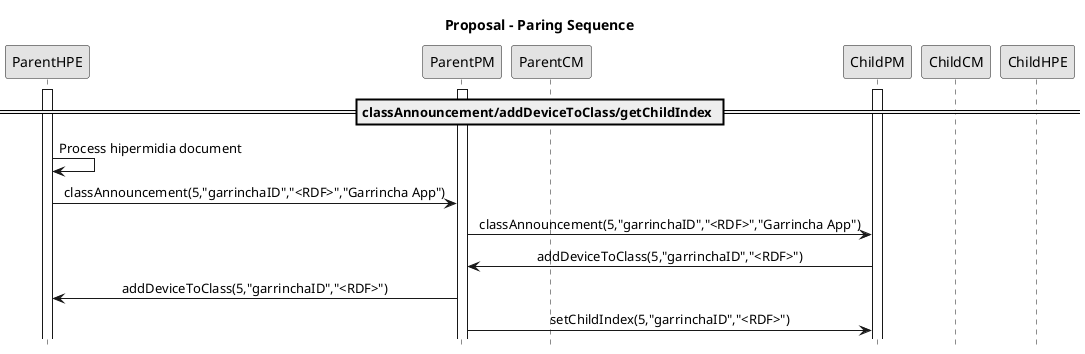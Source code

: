 '''''''''''''''''Begining PLANTUML params''''''''''''''''
@startuml
hide footbox
skinparam monochrome true
skinparam sequenceMessageAlign center

participant ParentHPE
participant ParentPM
participant ParentCM
participant ChildPM
participant ChildCM
participant ChildHPE
'''''''''''''''''Proposal -  Paring and handling classes variables Sequence''''''''''''''''
title Proposal - Paring Sequence
activate ParentHPE
activate ParentPM
activate ChildPM
== classAnnouncement/addDeviceToClass/getChildIndex ==
ParentHPE->ParentHPE: Process hipermidia document
ParentHPE->ParentPM: classAnnouncement(5,"garrinchaID","<RDF>","Garrincha App")
ParentPM->ChildPM: classAnnouncement(5,"garrinchaID","<RDF>","Garrincha App")
ChildPM->ParentPM: addDeviceToClass(5,"garrinchaID","<RDF>")
ParentPM->ParentHPE: addDeviceToClass(5,"garrinchaID","<RDF>")
ParentPM->ChildPM: setChildIndex(5,"garrinchaID","<RDF>")

'''''''''''''''''Ending PLANTUML params''''''''''''''''
@enduml